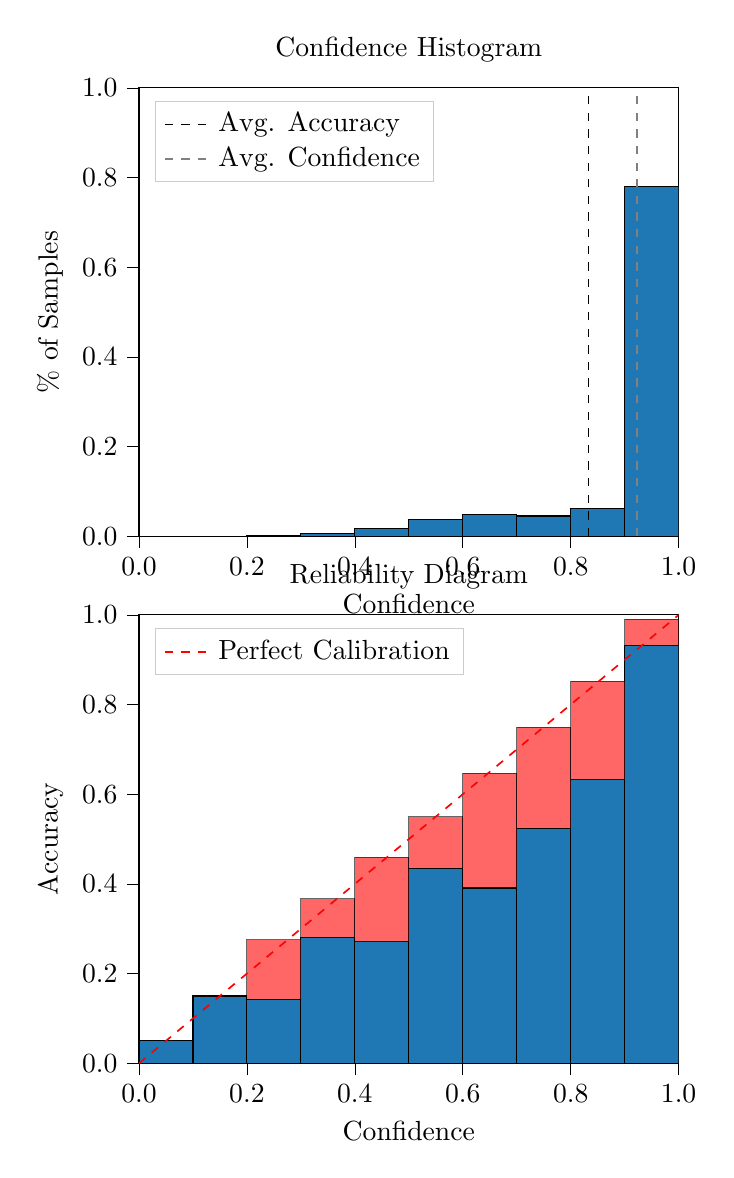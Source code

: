% This file was created by tikzplotlib v0.9.8.
\begin{tikzpicture}

\definecolor{color0}{rgb}{0.122,0.467,0.706}

\begin{groupplot}[group style={group size=1 by 2}]
\nextgroupplot[
legend cell align={left},
legend style={
  fill opacity=0.8,
  draw opacity=1,
  text opacity=1,
  at={(0.03,0.97)},
  anchor=north west,
  draw=white!80!black
},
tick align=outside,
tick pos=left,
title={Confidence Histogram},
x grid style={white!69.02!black},
xlabel={Confidence},
xmin=0, xmax=1,
xtick style={color=black},
xtick={0,0.2,0.4,0.6,0.8,1},
xticklabels={0.0,0.2,0.4,0.6,0.8,1.0},
y grid style={white!69.02!black},
ylabel={\% of Samples},
ymin=0, ymax=1,
ytick style={color=black},
ytick={0,0.2,0.4,0.6,0.8,1},
yticklabels={0.0,0.2,0.4,0.6,0.8,1.0}
]
\draw[draw=black,fill=color0] (axis cs:-6.939e-18,0) rectangle (axis cs:0.1,0);
\draw[draw=black,fill=color0] (axis cs:0.1,0) rectangle (axis cs:0.2,0);
\draw[draw=black,fill=color0] (axis cs:0.2,0) rectangle (axis cs:0.3,0.002);
\draw[draw=black,fill=color0] (axis cs:0.3,0) rectangle (axis cs:0.4,0.007);
\draw[draw=black,fill=color0] (axis cs:0.4,0) rectangle (axis cs:0.5,0.017);
\draw[draw=black,fill=color0] (axis cs:0.5,0) rectangle (axis cs:0.6,0.037);
\draw[draw=black,fill=color0] (axis cs:0.6,0) rectangle (axis cs:0.7,0.049);
\draw[draw=black,fill=color0] (axis cs:0.7,0) rectangle (axis cs:0.8,0.045);
\draw[draw=black,fill=color0] (axis cs:0.8,0) rectangle (axis cs:0.9,0.062);
\draw[draw=black,fill=color0] (axis cs:0.9,0) rectangle (axis cs:1,0.781);
\addplot [semithick, black, dashed]
table {%
0.833 0
0.833 1
};
\addlegendentry{Avg. Accuracy}
\addplot [semithick, white!50.196!black, dashed]
table {%
0.923 0
0.923 1
};
\addlegendentry{Avg. Confidence}

\nextgroupplot[
legend cell align={left},
legend style={
  fill opacity=0.8,
  draw opacity=1,
  text opacity=1,
  at={(0.03,0.97)},
  anchor=north west,
  draw=white!80!black
},
tick align=outside,
tick pos=left,
title={Reliability Diagram},
x grid style={white!69.02!black},
xlabel={Confidence},
xmin=0, xmax=1,
xtick style={color=black},
xtick={0,0.2,0.4,0.6,0.8,1},
xticklabels={0.0,0.2,0.4,0.6,0.8,1.0},
y grid style={white!69.02!black},
ylabel={Accuracy},
ymin=0, ymax=1,
ytick style={color=black},
ytick={0,0.2,0.4,0.6,0.8,1},
yticklabels={0.0,0.2,0.4,0.6,0.8,1.0}
]
\draw[draw=black,fill=color0] (axis cs:-6.939e-18,0) rectangle (axis cs:0.1,0.05);
\draw[draw=black,fill=color0] (axis cs:0.1,0) rectangle (axis cs:0.2,0.15);
\draw[draw=black,fill=color0] (axis cs:0.2,0) rectangle (axis cs:0.3,0.143);
\draw[draw=black,fill=color0] (axis cs:0.3,0) rectangle (axis cs:0.4,0.281);
\draw[draw=black,fill=color0] (axis cs:0.4,0) rectangle (axis cs:0.5,0.271);
\draw[draw=black,fill=color0] (axis cs:0.5,0) rectangle (axis cs:0.6,0.435);
\draw[draw=black,fill=color0] (axis cs:0.6,0) rectangle (axis cs:0.7,0.391);
\draw[draw=black,fill=color0] (axis cs:0.7,0) rectangle (axis cs:0.8,0.524);
\draw[draw=black,fill=color0] (axis cs:0.8,0) rectangle (axis cs:0.9,0.632);
\draw[draw=black,fill=color0] (axis cs:0.9,0) rectangle (axis cs:1,0.932);
\draw[draw=black,fill=red,opacity=0.6] (axis cs:-6.939e-18,0.05) rectangle (axis cs:0.1,0.05);
\draw[draw=black,fill=red,opacity=0.6] (axis cs:0.1,0.15) rectangle (axis cs:0.2,0.15);
\draw[draw=black,fill=red,opacity=0.6] (axis cs:0.2,0.143) rectangle (axis cs:0.3,0.276);
\draw[draw=black,fill=red,opacity=0.6] (axis cs:0.3,0.281) rectangle (axis cs:0.4,0.367);
\draw[draw=black,fill=red,opacity=0.6] (axis cs:0.4,0.271) rectangle (axis cs:0.5,0.459);
\draw[draw=black,fill=red,opacity=0.6] (axis cs:0.5,0.435) rectangle (axis cs:0.6,0.55);
\draw[draw=black,fill=red,opacity=0.6] (axis cs:0.6,0.391) rectangle (axis cs:0.7,0.647);
\draw[draw=black,fill=red,opacity=0.6] (axis cs:0.7,0.524) rectangle (axis cs:0.8,0.749);
\draw[draw=black,fill=red,opacity=0.6] (axis cs:0.8,0.632) rectangle (axis cs:0.9,0.852);
\draw[draw=black,fill=red,opacity=0.6] (axis cs:0.9,0.932) rectangle (axis cs:1,0.99);
\addplot [semithick, red, dashed]
table {%
0 0
1 1
};
\addlegendentry{Perfect Calibration}
\end{groupplot}

\end{tikzpicture}
